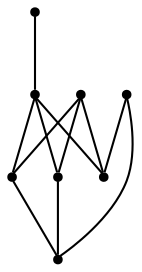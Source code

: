 graph {
  node [shape=point,comment="{\"directed\":false,\"doi\":\"10.1007/978-3-031-22203-0_25\",\"figure\":\"1 (1)\"}"]

  v0 [pos="554.4841347766064,589.5723106437553"]
  v1 [pos="421.1296051159261,589.5723106437554"]
  v2 [pos="287.77711028461215,656.2487821455442"]
  v3 [pos="554.4841347766063,722.9251264720563"]
  v4 [pos="421.1296051159261,856.2780694756339"]
  v5 [pos="421.1296051159261,722.9251264720563"]
  v6 [pos="287.77711028461215,722.9251264720563"]
  v7 [pos="287.77711028461215,589.5723106437553"]

  v0 -- v4 [id="-1",pos="554.4841347766064,589.5723106437553 530.9887549387814,681.6379272225736 490.04891012021994,763.1665634207438 421.1296051159261,856.2780694756339"]
  v1 -- v3 [id="-5",pos="421.1296051159261,589.5723106437554 480.16399520645433,623.8960276142607 519.3410737038034,662.614222685559 554.4841347766063,722.9251264720563"]
  v1 -- v6 [id="-6",pos="421.1296051159261,589.5723106437554 397.32580555516193,659.3261694925753 358.1487270578129,698.502767848954 287.77711028461215,722.9251264720563"]
  v2 -- v5 [id="-24",pos="287.77711028461215,656.2487821455442 312.68730062200655,680.5418670998201 350.2391227514149,698.5028314365924 421.1296051159261,722.9251264720563"]
  v2 -- v6 [id="-25",pos="287.77711028461215,656.2487821455442 287.77711028461215,722.9251264720563 287.77711028461215,722.9251264720563 287.77711028461215,722.9251264720563"]
  v7 -- v2 [id="-27",pos="287.77711028461215,589.5723106437553 287.77711028461215,656.2487821455442 287.77711028461215,656.2487821455442 287.77711028461215,656.2487821455442"]
  v6 -- v4 [id="-37",pos="287.77711028461215,722.9251264720563 421.1296051159261,856.2780694756339 421.1296051159261,856.2780694756339 421.1296051159261,856.2780694756339"]
  v1 -- v5 [id="-58",pos="421.1296051159261,589.5723106437554 421.1296051159261,722.9251264720563 421.1296051159261,722.9251264720563 421.1296051159261,722.9251264720563"]
  v5 -- v4 [id="-59",pos="421.1296051159261,722.9251264720563 421.1296051159261,856.2780694756339 421.1296051159261,856.2780694756339 421.1296051159261,856.2780694756339"]
  v0 -- v3 [id="-68",pos="554.4841347766064,589.5723106437553 554.4841347766063,722.9251264720563 554.4841347766063,722.9251264720563 554.4841347766063,722.9251264720563"]
  v2 -- v3 [id="-79",pos="287.77711028461215,656.2487821455442 425.0301981430376,666.831609213464 506.4431805884669,686.2094333086161 554.4841347766063,722.9251264720563"]
}